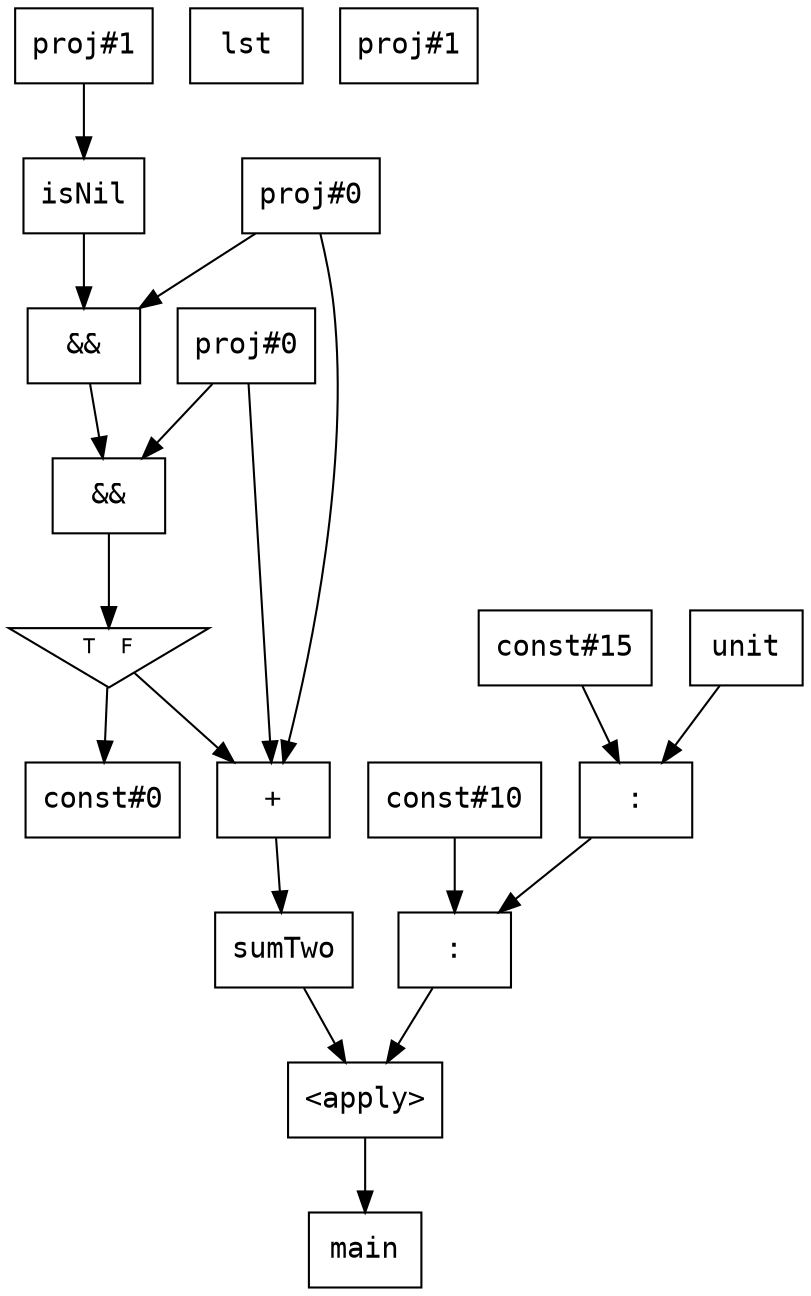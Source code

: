 digraph G {
  node [fontname="Courier",shape=box];
  flowInst0 [label="main"];
  flowInst1 [label="sumTwo"];
  flowInst2 [label="const#10"];
  flowInst3 [label="const#15"];
  flowInst4 [label="unit"];
  flowInst5 [label=":"];
  flowInst6 [label=":"];
  flowInst7 [label="<apply>"];
  flowInst8 [label="lst"];
  flowInst9 [label="proj#0"];
  flowInst10 [label="proj#1"];
  flowInst11 [label="proj#0"];
  flowInst12 [label="proj#1"];
  flowInst13 [label="isNil"];
  flowInst14 [label="&&"];
  flowInst15 [label="&&"];
  flowInst16 [shape=triangle,orientation=180,label="T  F",fontsize=10];
  flowInst17 [label="+"];
  flowInst18 [label="const#0"];
  flowInst17 -> flowInst1;
  flowInst16 -> flowInst18;
  flowInst16 -> flowInst17;
  flowInst11 -> flowInst17;
  flowInst9 -> flowInst17;
  flowInst15 -> flowInst16;
  flowInst14 -> flowInst15;
  flowInst9 -> flowInst15;
  flowInst13 -> flowInst14;
  flowInst11 -> flowInst14;
  flowInst12 -> flowInst13;
  flowInst7 -> flowInst0;
  flowInst6 -> flowInst7;
  flowInst1 -> flowInst7;
  flowInst5 -> flowInst6;
  flowInst2 -> flowInst6;
  flowInst4 -> flowInst5;
  flowInst3 -> flowInst5;
}
